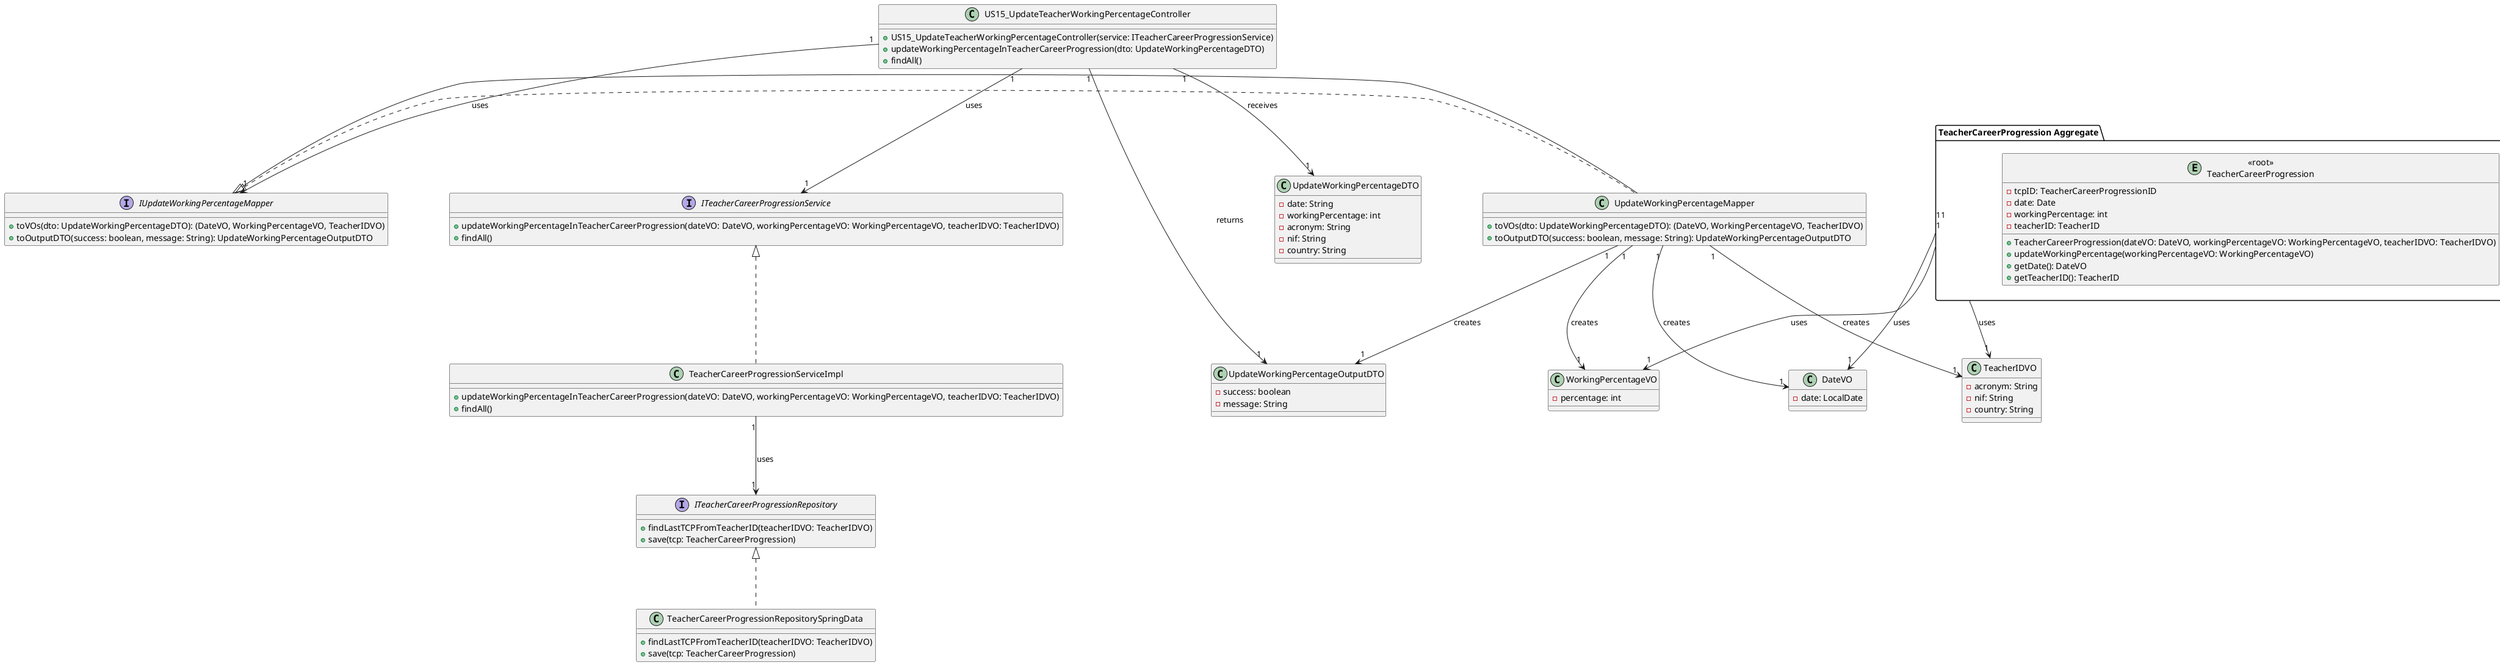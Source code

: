 @startuml

skinparam ranksep 100
skinparam nodesep 100

package "TeacherCareerProgression Aggregate" as TCP {
entity "<<root>>\nTeacherCareerProgression" {
  -tcpID: TeacherCareerProgressionID
  -date: Date
  -workingPercentage: int
  -teacherID: TeacherID
  +TeacherCareerProgression(dateVO: DateVO, workingPercentageVO: WorkingPercentageVO, teacherIDVO: TeacherIDVO)
  +updateWorkingPercentage(workingPercentageVO: WorkingPercentageVO)
  +getDate(): DateVO
  +getTeacherID(): TeacherID
}
}

class US15_UpdateTeacherWorkingPercentageController {
  +US15_UpdateTeacherWorkingPercentageController(service: ITeacherCareerProgressionService)
  +updateWorkingPercentageInTeacherCareerProgression(dto: UpdateWorkingPercentageDTO)
  +findAll()
}

interface ITeacherCareerProgressionService {
  +updateWorkingPercentageInTeacherCareerProgression(dateVO: DateVO, workingPercentageVO: WorkingPercentageVO, teacherIDVO: TeacherIDVO)
  +findAll()
}

class TeacherCareerProgressionServiceImpl {
  +updateWorkingPercentageInTeacherCareerProgression(dateVO: DateVO, workingPercentageVO: WorkingPercentageVO, teacherIDVO: TeacherIDVO)
  +findAll()
}

interface ITeacherCareerProgressionRepository {
  +findLastTCPFromTeacherID(teacherIDVO: TeacherIDVO)
  +save(tcp: TeacherCareerProgression)
}

class TeacherCareerProgressionRepositorySpringData {
  +findLastTCPFromTeacherID(teacherIDVO: TeacherIDVO)
  +save(tcp: TeacherCareerProgression)
}

class UpdateWorkingPercentageDTO {
  -date: String
  -workingPercentage: int
  -acronym: String
  -nif: String
  -country: String
}

class UpdateWorkingPercentageOutputDTO {
  -success: boolean
  -message: String
}

interface IUpdateWorkingPercentageMapper {
  +toVOs(dto: UpdateWorkingPercentageDTO): (DateVO, WorkingPercentageVO, TeacherIDVO)
  +toOutputDTO(success: boolean, message: String): UpdateWorkingPercentageOutputDTO
}

class UpdateWorkingPercentageMapper implements IUpdateWorkingPercentageMapper {
  +toVOs(dto: UpdateWorkingPercentageDTO): (DateVO, WorkingPercentageVO, TeacherIDVO)
  +toOutputDTO(success: boolean, message: String): UpdateWorkingPercentageOutputDTO
}

class DateVO {
  -date: LocalDate
}

class WorkingPercentageVO {
  -percentage: int
}

class TeacherIDVO {
  -acronym: String
  -nif: String
  -country: String
}

' Associations

US15_UpdateTeacherWorkingPercentageController "1" --> "1" ITeacherCareerProgressionService : uses
ITeacherCareerProgressionService <|.. TeacherCareerProgressionServiceImpl
TeacherCareerProgressionServiceImpl "1" --> "1" ITeacherCareerProgressionRepository : uses
ITeacherCareerProgressionRepository <|.. TeacherCareerProgressionRepositorySpringData

US15_UpdateTeacherWorkingPercentageController "1" --> "1" UpdateWorkingPercentageDTO : receives
US15_UpdateTeacherWorkingPercentageController "1" --> "1" UpdateWorkingPercentageOutputDTO : returns

US15_UpdateTeacherWorkingPercentageController "1" --> "1" IUpdateWorkingPercentageMapper : uses
UpdateWorkingPercentageMapper -|> IUpdateWorkingPercentageMapper

UpdateWorkingPercentageMapper "1" --> "1" DateVO : creates
UpdateWorkingPercentageMapper "1" --> "1" WorkingPercentageVO : creates
UpdateWorkingPercentageMapper "1" --> "1" TeacherIDVO : creates
UpdateWorkingPercentageMapper "1" --> "1" UpdateWorkingPercentageOutputDTO : creates

TCP "1" --> "1" DateVO : uses
TCP "1" --> "1" WorkingPercentageVO : uses
TCP "1" --> "1" TeacherIDVO : uses

@enduml
